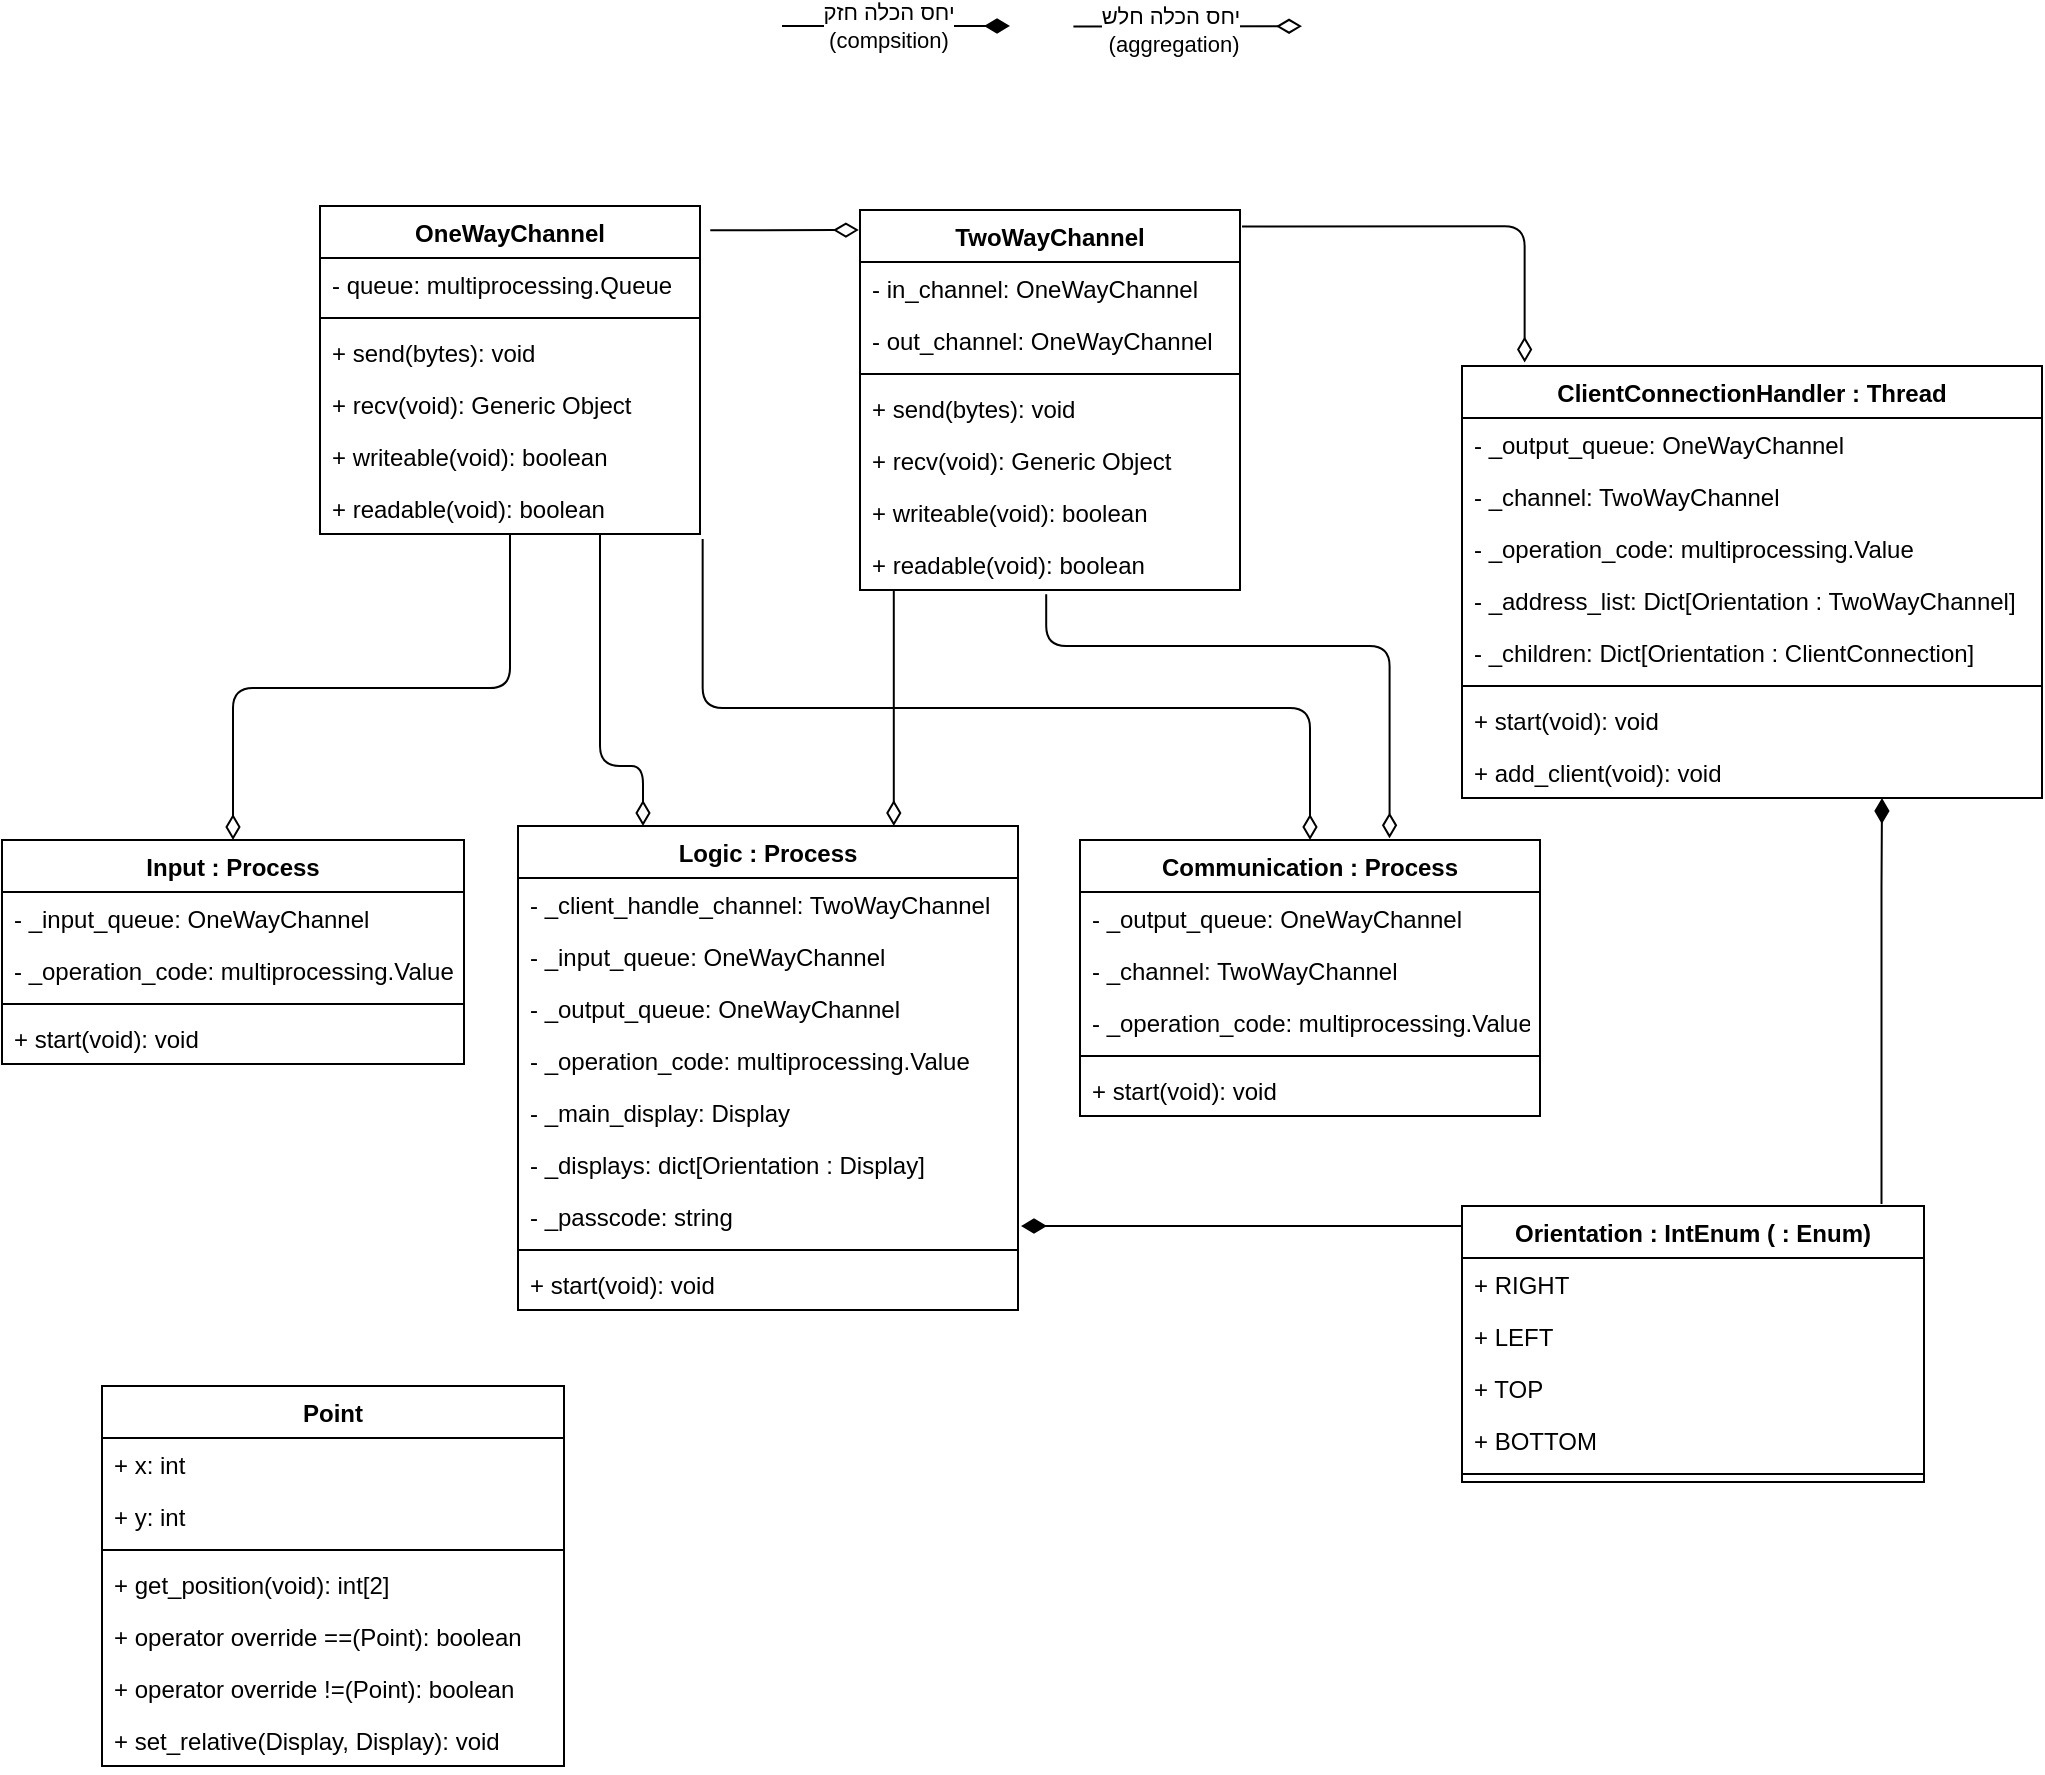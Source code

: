 <mxfile version="14.6.13" type="device"><diagram id="FK52EOADnNmLaAAOMYU-" name="‫עמוד-1‬"><mxGraphModel dx="1566" dy="1004" grid="1" gridSize="10" guides="1" tooltips="1" connect="1" arrows="1" fold="1" page="1" pageScale="1" pageWidth="827" pageHeight="1169" math="0" shadow="0"><root><mxCell id="0"/><mxCell id="1" parent="0"/><mxCell id="Ter9rQgFG6V6oOjLmMLM-363" value="OneWayChannel" style="swimlane;fontStyle=1;align=center;verticalAlign=top;childLayout=stackLayout;horizontal=1;startSize=26;horizontalStack=0;resizeParent=1;resizeParentMax=0;resizeLast=0;collapsible=1;marginBottom=0;" parent="1" vertex="1"><mxGeometry x="469" y="120" width="190" height="164" as="geometry"/></mxCell><mxCell id="Ter9rQgFG6V6oOjLmMLM-364" value="- queue: multiprocessing.Queue" style="text;strokeColor=none;fillColor=none;align=left;verticalAlign=top;spacingLeft=4;spacingRight=4;overflow=hidden;rotatable=0;points=[[0,0.5],[1,0.5]];portConstraint=eastwest;" parent="Ter9rQgFG6V6oOjLmMLM-363" vertex="1"><mxGeometry y="26" width="190" height="26" as="geometry"/></mxCell><mxCell id="Ter9rQgFG6V6oOjLmMLM-365" value="" style="line;strokeWidth=1;fillColor=none;align=left;verticalAlign=middle;spacingTop=-1;spacingLeft=3;spacingRight=3;rotatable=0;labelPosition=right;points=[];portConstraint=eastwest;" parent="Ter9rQgFG6V6oOjLmMLM-363" vertex="1"><mxGeometry y="52" width="190" height="8" as="geometry"/></mxCell><mxCell id="Ter9rQgFG6V6oOjLmMLM-367" value="+ send(bytes): void" style="text;strokeColor=none;fillColor=none;align=left;verticalAlign=top;spacingLeft=4;spacingRight=4;overflow=hidden;rotatable=0;points=[[0,0.5],[1,0.5]];portConstraint=eastwest;" parent="Ter9rQgFG6V6oOjLmMLM-363" vertex="1"><mxGeometry y="60" width="190" height="26" as="geometry"/></mxCell><mxCell id="Ter9rQgFG6V6oOjLmMLM-366" value="+ recv(void): Generic Object" style="text;strokeColor=none;fillColor=none;align=left;verticalAlign=top;spacingLeft=4;spacingRight=4;overflow=hidden;rotatable=0;points=[[0,0.5],[1,0.5]];portConstraint=eastwest;" parent="Ter9rQgFG6V6oOjLmMLM-363" vertex="1"><mxGeometry y="86" width="190" height="26" as="geometry"/></mxCell><mxCell id="Ter9rQgFG6V6oOjLmMLM-369" value="+ writeable(void): boolean" style="text;strokeColor=none;fillColor=none;align=left;verticalAlign=top;spacingLeft=4;spacingRight=4;overflow=hidden;rotatable=0;points=[[0,0.5],[1,0.5]];portConstraint=eastwest;" parent="Ter9rQgFG6V6oOjLmMLM-363" vertex="1"><mxGeometry y="112" width="190" height="26" as="geometry"/></mxCell><mxCell id="Ter9rQgFG6V6oOjLmMLM-368" value="+ readable(void): boolean" style="text;strokeColor=none;fillColor=none;align=left;verticalAlign=top;spacingLeft=4;spacingRight=4;overflow=hidden;rotatable=0;points=[[0,0.5],[1,0.5]];portConstraint=eastwest;" parent="Ter9rQgFG6V6oOjLmMLM-363" vertex="1"><mxGeometry y="138" width="190" height="26" as="geometry"/></mxCell><mxCell id="Ter9rQgFG6V6oOjLmMLM-370" value="TwoWayChannel" style="swimlane;fontStyle=1;align=center;verticalAlign=top;childLayout=stackLayout;horizontal=1;startSize=26;horizontalStack=0;resizeParent=1;resizeParentMax=0;resizeLast=0;collapsible=1;marginBottom=0;" parent="1" vertex="1"><mxGeometry x="739" y="122" width="190" height="190" as="geometry"/></mxCell><mxCell id="Ter9rQgFG6V6oOjLmMLM-371" value="- in_channel: OneWayChannel" style="text;strokeColor=none;fillColor=none;align=left;verticalAlign=top;spacingLeft=4;spacingRight=4;overflow=hidden;rotatable=0;points=[[0,0.5],[1,0.5]];portConstraint=eastwest;" parent="Ter9rQgFG6V6oOjLmMLM-370" vertex="1"><mxGeometry y="26" width="190" height="26" as="geometry"/></mxCell><mxCell id="Ter9rQgFG6V6oOjLmMLM-377" value="- out_channel: OneWayChannel" style="text;strokeColor=none;fillColor=none;align=left;verticalAlign=top;spacingLeft=4;spacingRight=4;overflow=hidden;rotatable=0;points=[[0,0.5],[1,0.5]];portConstraint=eastwest;" parent="Ter9rQgFG6V6oOjLmMLM-370" vertex="1"><mxGeometry y="52" width="190" height="26" as="geometry"/></mxCell><mxCell id="Ter9rQgFG6V6oOjLmMLM-372" value="" style="line;strokeWidth=1;fillColor=none;align=left;verticalAlign=middle;spacingTop=-1;spacingLeft=3;spacingRight=3;rotatable=0;labelPosition=right;points=[];portConstraint=eastwest;" parent="Ter9rQgFG6V6oOjLmMLM-370" vertex="1"><mxGeometry y="78" width="190" height="8" as="geometry"/></mxCell><mxCell id="Ter9rQgFG6V6oOjLmMLM-373" value="+ send(bytes): void" style="text;strokeColor=none;fillColor=none;align=left;verticalAlign=top;spacingLeft=4;spacingRight=4;overflow=hidden;rotatable=0;points=[[0,0.5],[1,0.5]];portConstraint=eastwest;" parent="Ter9rQgFG6V6oOjLmMLM-370" vertex="1"><mxGeometry y="86" width="190" height="26" as="geometry"/></mxCell><mxCell id="Ter9rQgFG6V6oOjLmMLM-374" value="+ recv(void): Generic Object" style="text;strokeColor=none;fillColor=none;align=left;verticalAlign=top;spacingLeft=4;spacingRight=4;overflow=hidden;rotatable=0;points=[[0,0.5],[1,0.5]];portConstraint=eastwest;" parent="Ter9rQgFG6V6oOjLmMLM-370" vertex="1"><mxGeometry y="112" width="190" height="26" as="geometry"/></mxCell><mxCell id="Ter9rQgFG6V6oOjLmMLM-375" value="+ writeable(void): boolean" style="text;strokeColor=none;fillColor=none;align=left;verticalAlign=top;spacingLeft=4;spacingRight=4;overflow=hidden;rotatable=0;points=[[0,0.5],[1,0.5]];portConstraint=eastwest;" parent="Ter9rQgFG6V6oOjLmMLM-370" vertex="1"><mxGeometry y="138" width="190" height="26" as="geometry"/></mxCell><mxCell id="Ter9rQgFG6V6oOjLmMLM-376" value="+ readable(void): boolean" style="text;strokeColor=none;fillColor=none;align=left;verticalAlign=top;spacingLeft=4;spacingRight=4;overflow=hidden;rotatable=0;points=[[0,0.5],[1,0.5]];portConstraint=eastwest;" parent="Ter9rQgFG6V6oOjLmMLM-370" vertex="1"><mxGeometry y="164" width="190" height="26" as="geometry"/></mxCell><mxCell id="Ter9rQgFG6V6oOjLmMLM-378" value="" style="html=1;endArrow=diamondThin;endFill=0;edgeStyle=elbowEdgeStyle;elbow=vertical;endSize=10;exitX=1.027;exitY=0.074;exitDx=0;exitDy=0;exitPerimeter=0;entryX=-0.003;entryY=0.052;entryDx=0;entryDy=0;entryPerimeter=0;" parent="1" source="Ter9rQgFG6V6oOjLmMLM-363" target="Ter9rQgFG6V6oOjLmMLM-370" edge="1"><mxGeometry width="160" relative="1" as="geometry"><mxPoint x="699" y="212" as="sourcePoint"/><mxPoint x="859" y="212" as="targetPoint"/><Array as="points"><mxPoint x="729" y="132"/><mxPoint x="729" y="132"/><mxPoint x="639" y="134"/></Array></mxGeometry></mxCell><mxCell id="2" value="Communication : Process" style="swimlane;fontStyle=1;align=center;verticalAlign=top;childLayout=stackLayout;horizontal=1;startSize=26;horizontalStack=0;resizeParent=1;resizeParentMax=0;resizeLast=0;collapsible=1;marginBottom=0;" parent="1" vertex="1"><mxGeometry x="849" y="437" width="230" height="138" as="geometry"/></mxCell><mxCell id="3" value="- _output_queue: OneWayChannel" style="text;strokeColor=none;fillColor=none;align=left;verticalAlign=top;spacingLeft=4;spacingRight=4;overflow=hidden;rotatable=0;points=[[0,0.5],[1,0.5]];portConstraint=eastwest;" parent="2" vertex="1"><mxGeometry y="26" width="230" height="26" as="geometry"/></mxCell><mxCell id="27" value="- _channel: TwoWayChannel" style="text;strokeColor=none;fillColor=none;align=left;verticalAlign=top;spacingLeft=4;spacingRight=4;overflow=hidden;rotatable=0;points=[[0,0.5],[1,0.5]];portConstraint=eastwest;" parent="2" vertex="1"><mxGeometry y="52" width="230" height="26" as="geometry"/></mxCell><mxCell id="28" value="- _operation_code: multiprocessing.Value" style="text;strokeColor=none;fillColor=none;align=left;verticalAlign=top;spacingLeft=4;spacingRight=4;overflow=hidden;rotatable=0;points=[[0,0.5],[1,0.5]];portConstraint=eastwest;" parent="2" vertex="1"><mxGeometry y="78" width="230" height="26" as="geometry"/></mxCell><mxCell id="4" value="" style="line;strokeWidth=1;fillColor=none;align=left;verticalAlign=middle;spacingTop=-1;spacingLeft=3;spacingRight=3;rotatable=0;labelPosition=right;points=[];portConstraint=eastwest;" parent="2" vertex="1"><mxGeometry y="104" width="230" height="8" as="geometry"/></mxCell><mxCell id="5" value="+ start(void): void" style="text;strokeColor=none;fillColor=none;align=left;verticalAlign=top;spacingLeft=4;spacingRight=4;overflow=hidden;rotatable=0;points=[[0,0.5],[1,0.5]];portConstraint=eastwest;" parent="2" vertex="1"><mxGeometry y="112" width="230" height="26" as="geometry"/></mxCell><mxCell id="9" value="Input : Process" style="swimlane;fontStyle=1;align=center;verticalAlign=top;childLayout=stackLayout;horizontal=1;startSize=26;horizontalStack=0;resizeParent=1;resizeParentMax=0;resizeLast=0;collapsible=1;marginBottom=0;" parent="1" vertex="1"><mxGeometry x="310" y="437" width="231" height="112" as="geometry"/></mxCell><mxCell id="10" value="- _input_queue: OneWayChannel" style="text;strokeColor=none;fillColor=none;align=left;verticalAlign=top;spacingLeft=4;spacingRight=4;overflow=hidden;rotatable=0;points=[[0,0.5],[1,0.5]];portConstraint=eastwest;" parent="9" vertex="1"><mxGeometry y="26" width="231" height="26" as="geometry"/></mxCell><mxCell id="51" value="- _operation_code: multiprocessing.Value" style="text;strokeColor=none;fillColor=none;align=left;verticalAlign=top;spacingLeft=4;spacingRight=4;overflow=hidden;rotatable=0;points=[[0,0.5],[1,0.5]];portConstraint=eastwest;" parent="9" vertex="1"><mxGeometry y="52" width="231" height="26" as="geometry"/></mxCell><mxCell id="12" value="" style="line;strokeWidth=1;fillColor=none;align=left;verticalAlign=middle;spacingTop=-1;spacingLeft=3;spacingRight=3;rotatable=0;labelPosition=right;points=[];portConstraint=eastwest;" parent="9" vertex="1"><mxGeometry y="78" width="231" height="8" as="geometry"/></mxCell><mxCell id="50" value="+ start(void): void" style="text;strokeColor=none;fillColor=none;align=left;verticalAlign=top;spacingLeft=4;spacingRight=4;overflow=hidden;rotatable=0;points=[[0,0.5],[1,0.5]];portConstraint=eastwest;" parent="9" vertex="1"><mxGeometry y="86" width="231" height="26" as="geometry"/></mxCell><mxCell id="20" value="Logic : Process" style="swimlane;fontStyle=1;align=center;verticalAlign=top;childLayout=stackLayout;horizontal=1;startSize=26;horizontalStack=0;resizeParent=1;resizeParentMax=0;resizeLast=0;collapsible=1;marginBottom=0;" parent="1" vertex="1"><mxGeometry x="568" y="430" width="250" height="242" as="geometry"/></mxCell><mxCell id="31" value="- _client_handle_channel: TwoWayChannel" style="text;strokeColor=none;fillColor=none;align=left;verticalAlign=top;spacingLeft=4;spacingRight=4;overflow=hidden;rotatable=0;points=[[0,0.5],[1,0.5]];portConstraint=eastwest;" parent="20" vertex="1"><mxGeometry y="26" width="250" height="26" as="geometry"/></mxCell><mxCell id="33" value="- _input_queue: OneWayChannel" style="text;strokeColor=none;fillColor=none;align=left;verticalAlign=top;spacingLeft=4;spacingRight=4;overflow=hidden;rotatable=0;points=[[0,0.5],[1,0.5]];portConstraint=eastwest;" parent="20" vertex="1"><mxGeometry y="52" width="250" height="26" as="geometry"/></mxCell><mxCell id="32" value="- _output_queue: OneWayChannel" style="text;strokeColor=none;fillColor=none;align=left;verticalAlign=top;spacingLeft=4;spacingRight=4;overflow=hidden;rotatable=0;points=[[0,0.5],[1,0.5]];portConstraint=eastwest;" parent="20" vertex="1"><mxGeometry y="78" width="250" height="26" as="geometry"/></mxCell><mxCell id="30" value="- _operation_code: multiprocessing.Value" style="text;strokeColor=none;fillColor=none;align=left;verticalAlign=top;spacingLeft=4;spacingRight=4;overflow=hidden;rotatable=0;points=[[0,0.5],[1,0.5]];portConstraint=eastwest;" parent="20" vertex="1"><mxGeometry y="104" width="250" height="26" as="geometry"/></mxCell><mxCell id="34" value="- _main_display: Display" style="text;strokeColor=none;fillColor=none;align=left;verticalAlign=top;spacingLeft=4;spacingRight=4;overflow=hidden;rotatable=0;points=[[0,0.5],[1,0.5]];portConstraint=eastwest;" parent="20" vertex="1"><mxGeometry y="130" width="250" height="26" as="geometry"/></mxCell><mxCell id="35" value="- _displays: dict[Orientation : Display]" style="text;strokeColor=none;fillColor=none;align=left;verticalAlign=top;spacingLeft=4;spacingRight=4;overflow=hidden;rotatable=0;points=[[0,0.5],[1,0.5]];portConstraint=eastwest;" parent="20" vertex="1"><mxGeometry y="156" width="250" height="26" as="geometry"/></mxCell><mxCell id="36" value="- _passcode: string" style="text;strokeColor=none;fillColor=none;align=left;verticalAlign=top;spacingLeft=4;spacingRight=4;overflow=hidden;rotatable=0;points=[[0,0.5],[1,0.5]];portConstraint=eastwest;" parent="20" vertex="1"><mxGeometry y="182" width="250" height="26" as="geometry"/></mxCell><mxCell id="22" value="" style="line;strokeWidth=1;fillColor=none;align=left;verticalAlign=middle;spacingTop=-1;spacingLeft=3;spacingRight=3;rotatable=0;labelPosition=right;points=[];portConstraint=eastwest;" parent="20" vertex="1"><mxGeometry y="208" width="250" height="8" as="geometry"/></mxCell><mxCell id="29" value="+ start(void): void" style="text;strokeColor=none;fillColor=none;align=left;verticalAlign=top;spacingLeft=4;spacingRight=4;overflow=hidden;rotatable=0;points=[[0,0.5],[1,0.5]];portConstraint=eastwest;" parent="20" vertex="1"><mxGeometry y="216" width="250" height="26" as="geometry"/></mxCell><mxCell id="37" value="" style="html=1;endArrow=diamondThin;endFill=0;edgeStyle=elbowEdgeStyle;elbow=vertical;endSize=10;entryX=0.25;entryY=0;entryDx=0;entryDy=0;" parent="1" source="Ter9rQgFG6V6oOjLmMLM-368" target="20" edge="1"><mxGeometry width="160" relative="1" as="geometry"><mxPoint x="634.13" y="351.136" as="sourcePoint"/><mxPoint x="748.43" y="350.88" as="targetPoint"/><Array as="points"><mxPoint x="609" y="400"/><mxPoint x="592" y="350"/><mxPoint x="539" y="410"/><mxPoint x="524" y="400"/><mxPoint x="739" y="351"/><mxPoint x="739" y="351"/><mxPoint x="649" y="353"/></Array></mxGeometry></mxCell><mxCell id="39" value="" style="html=1;endArrow=diamondThin;endFill=0;edgeStyle=elbowEdgeStyle;elbow=vertical;endSize=10;entryX=0.5;entryY=0;entryDx=0;entryDy=0;" parent="1" source="Ter9rQgFG6V6oOjLmMLM-368" target="9" edge="1"><mxGeometry width="160" relative="1" as="geometry"><mxPoint x="359.0" y="361.136" as="sourcePoint"/><mxPoint x="473.3" y="360.88" as="targetPoint"/><Array as="points"><mxPoint x="463.87" y="361"/><mxPoint x="463.87" y="361"/><mxPoint x="373.87" y="363"/></Array></mxGeometry></mxCell><mxCell id="41" value="" style="html=1;endArrow=diamondThin;endFill=0;edgeStyle=elbowEdgeStyle;elbow=vertical;endSize=10;exitX=1.007;exitY=1.097;exitDx=0;exitDy=0;exitPerimeter=0;" parent="1" source="Ter9rQgFG6V6oOjLmMLM-368" target="2" edge="1"><mxGeometry width="160" relative="1" as="geometry"><mxPoint x="654.13" y="371.136" as="sourcePoint"/><mxPoint x="768.43" y="370.88" as="targetPoint"/><Array as="points"><mxPoint x="759" y="371"/><mxPoint x="759" y="371"/><mxPoint x="669" y="373"/></Array></mxGeometry></mxCell><mxCell id="43" value="" style="html=1;endArrow=diamondThin;endFill=0;edgeStyle=elbowEdgeStyle;elbow=vertical;endSize=10;exitX=0.49;exitY=1.081;exitDx=0;exitDy=0;exitPerimeter=0;entryX=0.673;entryY=-0.006;entryDx=0;entryDy=0;entryPerimeter=0;" parent="1" source="Ter9rQgFG6V6oOjLmMLM-376" target="2" edge="1"><mxGeometry width="160" relative="1" as="geometry"><mxPoint x="630.33" y="296.522" as="sourcePoint"/><mxPoint x="974" y="447" as="targetPoint"/><Array as="points"><mxPoint x="1029" y="340"/><mxPoint x="1039" y="360"/><mxPoint x="769" y="381"/><mxPoint x="769" y="381"/><mxPoint x="679" y="383"/></Array></mxGeometry></mxCell><mxCell id="45" value="" style="html=1;endArrow=diamondThin;endFill=0;edgeStyle=elbowEdgeStyle;elbow=vertical;endSize=10;exitX=1.027;exitY=0.074;exitDx=0;exitDy=0;exitPerimeter=0;entryX=-0.003;entryY=0.052;entryDx=0;entryDy=0;entryPerimeter=0;" parent="1" edge="1"><mxGeometry width="160" relative="1" as="geometry"><mxPoint x="845.7" y="30.256" as="sourcePoint"/><mxPoint x="960" y="30.0" as="targetPoint"/><Array as="points"><mxPoint x="950.57" y="30.12"/><mxPoint x="950.57" y="30.12"/><mxPoint x="860.57" y="32.12"/></Array></mxGeometry></mxCell><mxCell id="46" value="יחס הכלה חלש&lt;br&gt;&amp;nbsp;(aggregation)" style="edgeLabel;html=1;align=center;verticalAlign=middle;resizable=0;points=[];" parent="45" vertex="1" connectable="0"><mxGeometry x="-0.325" y="-2" relative="1" as="geometry"><mxPoint x="10" as="offset"/></mxGeometry></mxCell><mxCell id="47" value="" style="html=1;endArrow=diamondThin;endFill=0;edgeStyle=elbowEdgeStyle;elbow=vertical;endSize=10;" parent="1" source="Ter9rQgFG6V6oOjLmMLM-376" target="20" edge="1"><mxGeometry width="160" relative="1" as="geometry"><mxPoint x="559" y="312" as="sourcePoint"/><mxPoint x="730.69" y="434.062" as="targetPoint"/><Array as="points"><mxPoint x="755.9" y="337.89"/><mxPoint x="765.9" y="357.89"/><mxPoint x="495.9" y="378.89"/><mxPoint x="495.9" y="378.89"/><mxPoint x="405.9" y="380.89"/></Array></mxGeometry></mxCell><mxCell id="52" value="Point" style="swimlane;fontStyle=1;align=center;verticalAlign=top;childLayout=stackLayout;horizontal=1;startSize=26;horizontalStack=0;resizeParent=1;resizeParentMax=0;resizeLast=0;collapsible=1;marginBottom=0;" parent="1" vertex="1"><mxGeometry x="360" y="710" width="231" height="190" as="geometry"/></mxCell><mxCell id="53" value="+ x: int" style="text;strokeColor=none;fillColor=none;align=left;verticalAlign=top;spacingLeft=4;spacingRight=4;overflow=hidden;rotatable=0;points=[[0,0.5],[1,0.5]];portConstraint=eastwest;" parent="52" vertex="1"><mxGeometry y="26" width="231" height="26" as="geometry"/></mxCell><mxCell id="54" value="+ y: int" style="text;strokeColor=none;fillColor=none;align=left;verticalAlign=top;spacingLeft=4;spacingRight=4;overflow=hidden;rotatable=0;points=[[0,0.5],[1,0.5]];portConstraint=eastwest;" parent="52" vertex="1"><mxGeometry y="52" width="231" height="26" as="geometry"/></mxCell><mxCell id="55" value="" style="line;strokeWidth=1;fillColor=none;align=left;verticalAlign=middle;spacingTop=-1;spacingLeft=3;spacingRight=3;rotatable=0;labelPosition=right;points=[];portConstraint=eastwest;" parent="52" vertex="1"><mxGeometry y="78" width="231" height="8" as="geometry"/></mxCell><mxCell id="58" value="+ get_position(void): int[2]" style="text;strokeColor=none;fillColor=none;align=left;verticalAlign=top;spacingLeft=4;spacingRight=4;overflow=hidden;rotatable=0;points=[[0,0.5],[1,0.5]];portConstraint=eastwest;" parent="52" vertex="1"><mxGeometry y="86" width="231" height="26" as="geometry"/></mxCell><mxCell id="56" value="+ operator override ==(Point): boolean" style="text;strokeColor=none;fillColor=none;align=left;verticalAlign=top;spacingLeft=4;spacingRight=4;overflow=hidden;rotatable=0;points=[[0,0.5],[1,0.5]];portConstraint=eastwest;" parent="52" vertex="1"><mxGeometry y="112" width="231" height="26" as="geometry"/></mxCell><mxCell id="60" value="+ operator override !=(Point): boolean" style="text;strokeColor=none;fillColor=none;align=left;verticalAlign=top;spacingLeft=4;spacingRight=4;overflow=hidden;rotatable=0;points=[[0,0.5],[1,0.5]];portConstraint=eastwest;" parent="52" vertex="1"><mxGeometry y="138" width="231" height="26" as="geometry"/></mxCell><mxCell id="59" value="+ set_relative(Display, Display): void" style="text;strokeColor=none;fillColor=none;align=left;verticalAlign=top;spacingLeft=4;spacingRight=4;overflow=hidden;rotatable=0;points=[[0,0.5],[1,0.5]];portConstraint=eastwest;" parent="52" vertex="1"><mxGeometry y="164" width="231" height="26" as="geometry"/></mxCell><mxCell id="70" value="ClientConnectionHandler : Thread" style="swimlane;fontStyle=1;align=center;verticalAlign=top;childLayout=stackLayout;horizontal=1;startSize=26;horizontalStack=0;resizeParent=1;resizeParentMax=0;resizeLast=0;collapsible=1;marginBottom=0;" parent="1" vertex="1"><mxGeometry x="1040" y="200" width="290" height="216" as="geometry"/></mxCell><mxCell id="76" value="- _output_queue: OneWayChannel" style="text;strokeColor=none;fillColor=none;align=left;verticalAlign=top;spacingLeft=4;spacingRight=4;overflow=hidden;rotatable=0;points=[[0,0.5],[1,0.5]];portConstraint=eastwest;" parent="70" vertex="1"><mxGeometry y="26" width="290" height="26" as="geometry"/></mxCell><mxCell id="78" value="- _channel: TwoWayChannel" style="text;strokeColor=none;fillColor=none;align=left;verticalAlign=top;spacingLeft=4;spacingRight=4;overflow=hidden;rotatable=0;points=[[0,0.5],[1,0.5]];portConstraint=eastwest;" parent="70" vertex="1"><mxGeometry y="52" width="290" height="26" as="geometry"/></mxCell><mxCell id="77" value="- _operation_code: multiprocessing.Value" style="text;strokeColor=none;fillColor=none;align=left;verticalAlign=top;spacingLeft=4;spacingRight=4;overflow=hidden;rotatable=0;points=[[0,0.5],[1,0.5]];portConstraint=eastwest;" parent="70" vertex="1"><mxGeometry y="78" width="290" height="26" as="geometry"/></mxCell><mxCell id="106" value="- _address_list: Dict[Orientation : TwoWayChannel]" style="text;strokeColor=none;fillColor=none;align=left;verticalAlign=top;spacingLeft=4;spacingRight=4;overflow=hidden;rotatable=0;points=[[0,0.5],[1,0.5]];portConstraint=eastwest;" parent="70" vertex="1"><mxGeometry y="104" width="290" height="26" as="geometry"/></mxCell><mxCell id="87" value="- _children: Dict[Orientation : ClientConnection]" style="text;strokeColor=none;fillColor=none;align=left;verticalAlign=top;spacingLeft=4;spacingRight=4;overflow=hidden;rotatable=0;points=[[0,0.5],[1,0.5]];portConstraint=eastwest;" parent="70" vertex="1"><mxGeometry y="130" width="290" height="26" as="geometry"/></mxCell><mxCell id="73" value="" style="line;strokeWidth=1;fillColor=none;align=left;verticalAlign=middle;spacingTop=-1;spacingLeft=3;spacingRight=3;rotatable=0;labelPosition=right;points=[];portConstraint=eastwest;" parent="70" vertex="1"><mxGeometry y="156" width="290" height="8" as="geometry"/></mxCell><mxCell id="86" value="+ start(void): void" style="text;strokeColor=none;fillColor=none;align=left;verticalAlign=top;spacingLeft=4;spacingRight=4;overflow=hidden;rotatable=0;points=[[0,0.5],[1,0.5]];portConstraint=eastwest;" parent="70" vertex="1"><mxGeometry y="164" width="290" height="26" as="geometry"/></mxCell><mxCell id="74" value="+ add_client(void): void" style="text;strokeColor=none;fillColor=none;align=left;verticalAlign=top;spacingLeft=4;spacingRight=4;overflow=hidden;rotatable=0;points=[[0,0.5],[1,0.5]];portConstraint=eastwest;" parent="70" vertex="1"><mxGeometry y="190" width="290" height="26" as="geometry"/></mxCell><mxCell id="79" value="Orientation : IntEnum ( : Enum)" style="swimlane;fontStyle=1;align=center;verticalAlign=top;childLayout=stackLayout;horizontal=1;startSize=26;horizontalStack=0;resizeParent=1;resizeParentMax=0;resizeLast=0;collapsible=1;marginBottom=0;" parent="1" vertex="1"><mxGeometry x="1040" y="620" width="231" height="138" as="geometry"/></mxCell><mxCell id="80" value="+ RIGHT" style="text;strokeColor=none;fillColor=none;align=left;verticalAlign=top;spacingLeft=4;spacingRight=4;overflow=hidden;rotatable=0;points=[[0,0.5],[1,0.5]];portConstraint=eastwest;" parent="79" vertex="1"><mxGeometry y="26" width="231" height="26" as="geometry"/></mxCell><mxCell id="81" value="+ LEFT" style="text;strokeColor=none;fillColor=none;align=left;verticalAlign=top;spacingLeft=4;spacingRight=4;overflow=hidden;rotatable=0;points=[[0,0.5],[1,0.5]];portConstraint=eastwest;" parent="79" vertex="1"><mxGeometry y="52" width="231" height="26" as="geometry"/></mxCell><mxCell id="82" value="+ TOP" style="text;strokeColor=none;fillColor=none;align=left;verticalAlign=top;spacingLeft=4;spacingRight=4;overflow=hidden;rotatable=0;points=[[0,0.5],[1,0.5]];portConstraint=eastwest;" parent="79" vertex="1"><mxGeometry y="78" width="231" height="26" as="geometry"/></mxCell><mxCell id="85" value="+ BOTTOM" style="text;strokeColor=none;fillColor=none;align=left;verticalAlign=top;spacingLeft=4;spacingRight=4;overflow=hidden;rotatable=0;points=[[0,0.5],[1,0.5]];portConstraint=eastwest;" parent="79" vertex="1"><mxGeometry y="104" width="231" height="26" as="geometry"/></mxCell><mxCell id="83" value="" style="line;strokeWidth=1;fillColor=none;align=left;verticalAlign=middle;spacingTop=-1;spacingLeft=3;spacingRight=3;rotatable=0;labelPosition=right;points=[];portConstraint=eastwest;" parent="79" vertex="1"><mxGeometry y="130" width="231" height="8" as="geometry"/></mxCell><mxCell id="89" value="" style="html=1;endArrow=diamondThin;endFill=0;edgeStyle=elbowEdgeStyle;elbow=vertical;endSize=10;exitX=1.027;exitY=0.074;exitDx=0;exitDy=0;exitPerimeter=0;entryX=0.108;entryY=-0.008;entryDx=0;entryDy=0;entryPerimeter=0;" parent="1" target="70" edge="1"><mxGeometry width="160" relative="1" as="geometry"><mxPoint x="930" y="130.256" as="sourcePoint"/><mxPoint x="1080" y="200" as="targetPoint"/><Array as="points"><mxPoint x="1034.87" y="130.12"/><mxPoint x="1034.87" y="130.12"/><mxPoint x="944.87" y="132.12"/></Array></mxGeometry></mxCell><mxCell id="98" value="" style="html=1;endArrow=diamondThin;endFill=1;edgeStyle=elbowEdgeStyle;elbow=vertical;endSize=10;rounded=0;" parent="1" edge="1"><mxGeometry width="160" relative="1" as="geometry"><mxPoint x="700" y="30" as="sourcePoint"/><mxPoint x="814" y="30" as="targetPoint"/></mxGeometry></mxCell><mxCell id="99" value="יחס הכלה חזק&lt;br&gt;(compsition)" style="edgeLabel;html=1;align=center;verticalAlign=middle;resizable=0;points=[];" parent="98" vertex="1" connectable="0"><mxGeometry x="0.119" relative="1" as="geometry"><mxPoint x="-11" as="offset"/></mxGeometry></mxCell><mxCell id="100" value="" style="html=1;endArrow=diamondThin;endFill=1;edgeStyle=elbowEdgeStyle;elbow=vertical;endSize=10;rounded=0;exitX=0.908;exitY=-0.007;exitDx=0;exitDy=0;exitPerimeter=0;" parent="1" source="79" target="70" edge="1"><mxGeometry width="160" relative="1" as="geometry"><mxPoint x="1200" y="100" as="sourcePoint"/><mxPoint x="1314" y="100" as="targetPoint"/><Array as="points"><mxPoint x="1250" y="460"/></Array></mxGeometry></mxCell><mxCell id="102" value="" style="html=1;endArrow=diamondThin;endFill=1;edgeStyle=elbowEdgeStyle;elbow=vertical;endSize=10;rounded=0;entryX=1.006;entryY=0.677;entryDx=0;entryDy=0;entryPerimeter=0;" parent="1" target="36" edge="1"><mxGeometry width="160" relative="1" as="geometry"><mxPoint x="1040" y="630" as="sourcePoint"/><mxPoint x="840" y="610" as="targetPoint"/><Array as="points"><mxPoint x="880" y="630"/><mxPoint x="920" y="620"/></Array></mxGeometry></mxCell></root></mxGraphModel></diagram></mxfile>